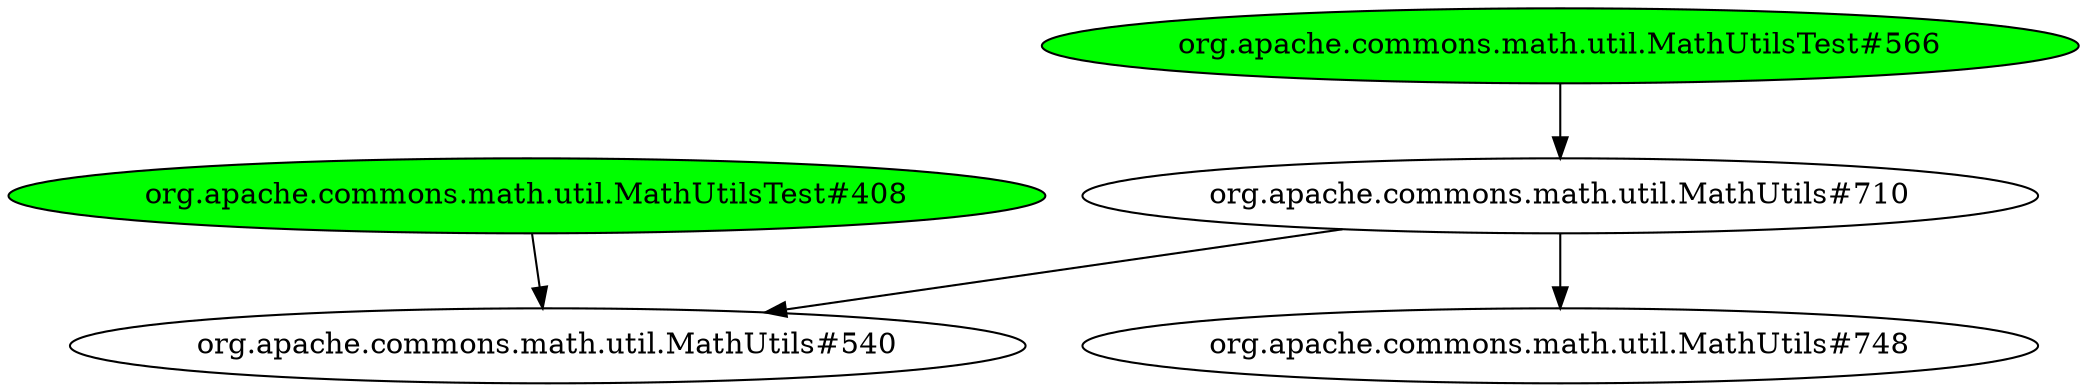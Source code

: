 digraph "cg/org.apache.commons.math.util.MathUtilsTest#408"
{
	"org.apache.commons.math.util.MathUtilsTest#566" [style=filled,fillcolor=green];
	"org.apache.commons.math.util.MathUtilsTest#566" -> "org.apache.commons.math.util.MathUtils#710";
	"org.apache.commons.math.util.MathUtils#710" -> "org.apache.commons.math.util.MathUtils#540";
	"org.apache.commons.math.util.MathUtils#710" -> "org.apache.commons.math.util.MathUtils#748";
	"org.apache.commons.math.util.MathUtilsTest#408" [style=filled,fillcolor=green];
	"org.apache.commons.math.util.MathUtilsTest#408" -> "org.apache.commons.math.util.MathUtils#540";
}
